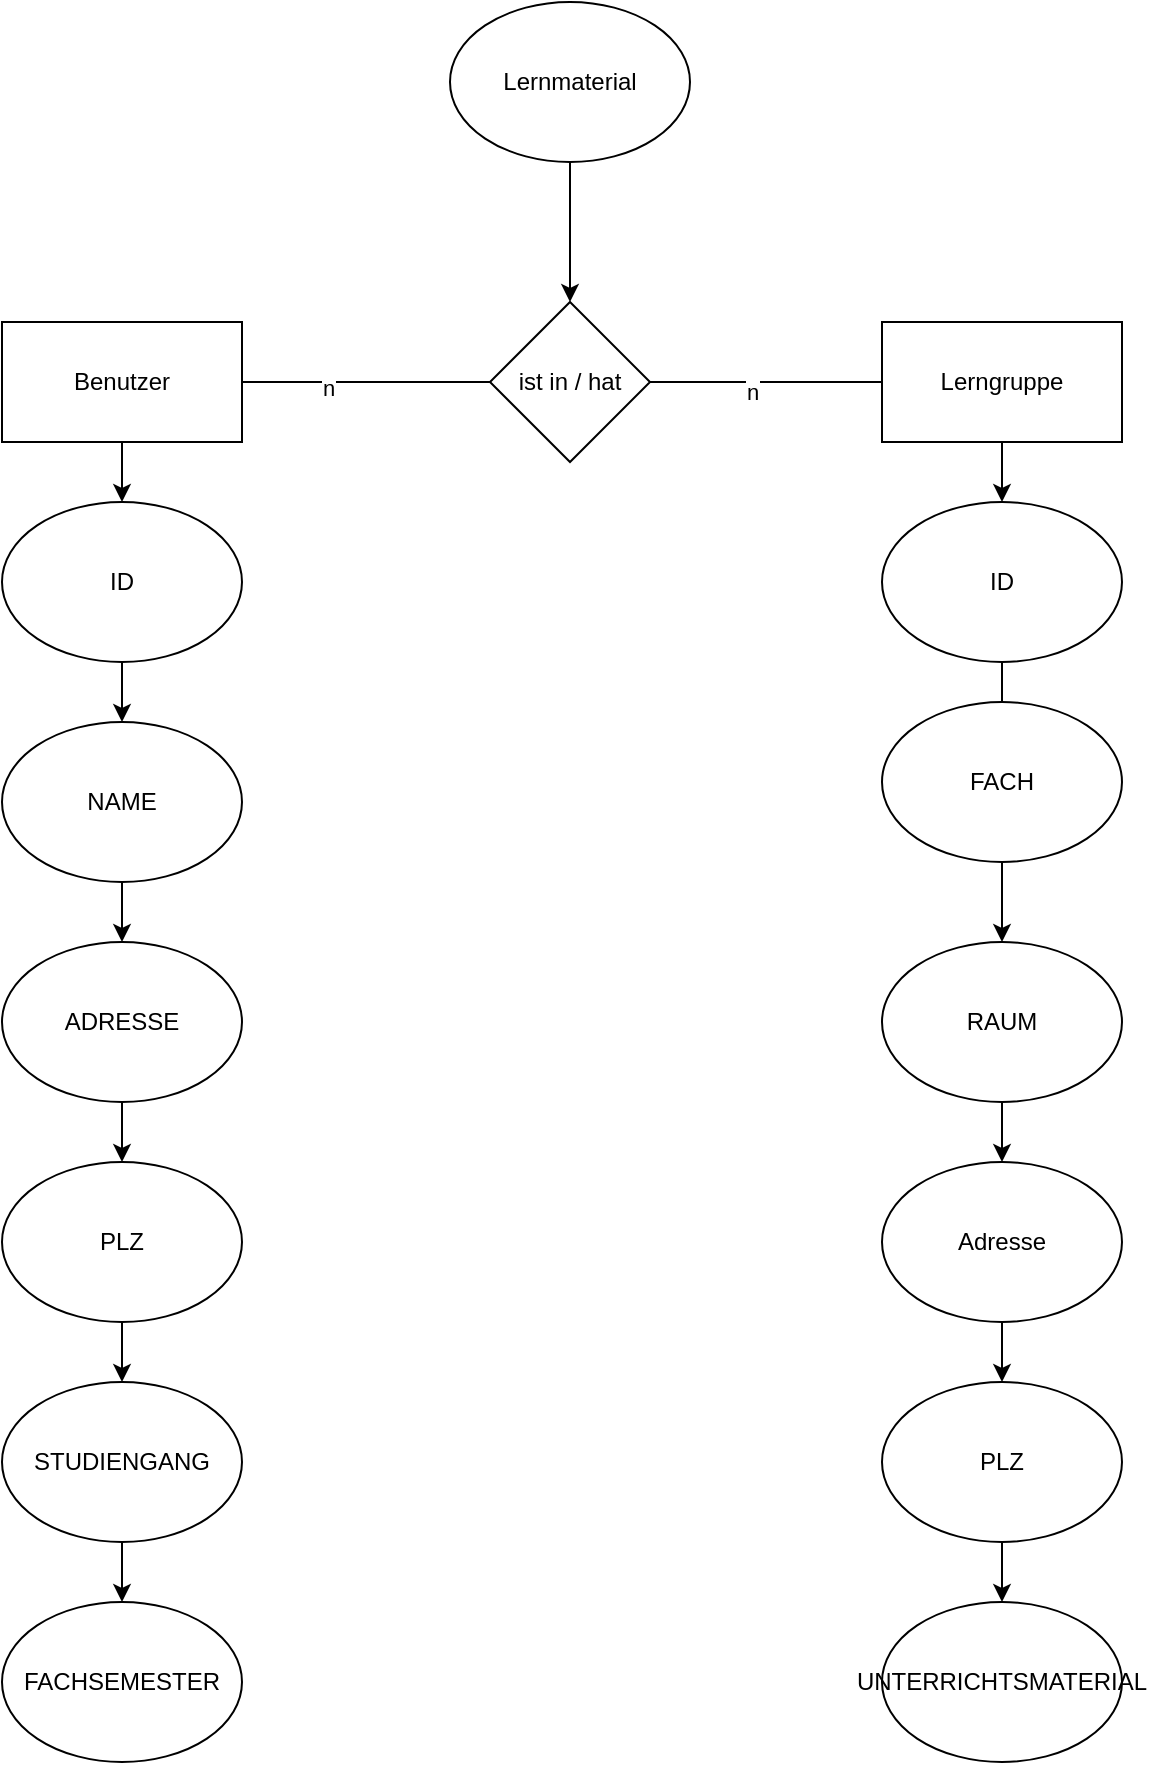 <mxfile version="22.0.3" type="device">
  <diagram name="Seite-1" id="2dqV7s6HPxnzDgANhxPd">
    <mxGraphModel dx="2065" dy="993" grid="1" gridSize="10" guides="1" tooltips="1" connect="1" arrows="1" fold="1" page="1" pageScale="1" pageWidth="827" pageHeight="1169" math="0" shadow="0">
      <root>
        <mxCell id="0" />
        <mxCell id="1" parent="0" />
        <mxCell id="rsYLAeuKaIDG85OIgABQ-15" style="edgeStyle=orthogonalEdgeStyle;rounded=0;orthogonalLoop=1;jettySize=auto;html=1;exitX=0.5;exitY=1;exitDx=0;exitDy=0;entryX=0.5;entryY=0;entryDx=0;entryDy=0;" edge="1" parent="1" source="rsYLAeuKaIDG85OIgABQ-2" target="rsYLAeuKaIDG85OIgABQ-14">
          <mxGeometry relative="1" as="geometry" />
        </mxCell>
        <mxCell id="rsYLAeuKaIDG85OIgABQ-2" value="Benutzer" style="rounded=0;whiteSpace=wrap;html=1;" vertex="1" parent="1">
          <mxGeometry x="130" y="270" width="120" height="60" as="geometry" />
        </mxCell>
        <mxCell id="rsYLAeuKaIDG85OIgABQ-3" value="ist in / hat" style="rhombus;whiteSpace=wrap;html=1;" vertex="1" parent="1">
          <mxGeometry x="374" y="260" width="80" height="80" as="geometry" />
        </mxCell>
        <mxCell id="rsYLAeuKaIDG85OIgABQ-26" style="edgeStyle=orthogonalEdgeStyle;rounded=0;orthogonalLoop=1;jettySize=auto;html=1;exitX=0.5;exitY=1;exitDx=0;exitDy=0;entryX=0.5;entryY=0;entryDx=0;entryDy=0;" edge="1" parent="1" source="rsYLAeuKaIDG85OIgABQ-4" target="rsYLAeuKaIDG85OIgABQ-25">
          <mxGeometry relative="1" as="geometry" />
        </mxCell>
        <mxCell id="rsYLAeuKaIDG85OIgABQ-4" value="Lerngruppe" style="rounded=0;whiteSpace=wrap;html=1;" vertex="1" parent="1">
          <mxGeometry x="570" y="270" width="120" height="60" as="geometry" />
        </mxCell>
        <mxCell id="rsYLAeuKaIDG85OIgABQ-10" value="" style="endArrow=none;html=1;rounded=0;exitX=1;exitY=0.5;exitDx=0;exitDy=0;entryX=0;entryY=0.5;entryDx=0;entryDy=0;" edge="1" parent="1" source="rsYLAeuKaIDG85OIgABQ-2" target="rsYLAeuKaIDG85OIgABQ-3">
          <mxGeometry width="50" height="50" relative="1" as="geometry">
            <mxPoint x="350" y="560" as="sourcePoint" />
            <mxPoint x="400" y="510" as="targetPoint" />
          </mxGeometry>
        </mxCell>
        <mxCell id="rsYLAeuKaIDG85OIgABQ-12" value="n" style="edgeLabel;html=1;align=center;verticalAlign=middle;resizable=0;points=[];" vertex="1" connectable="0" parent="rsYLAeuKaIDG85OIgABQ-10">
          <mxGeometry x="-0.306" y="-3" relative="1" as="geometry">
            <mxPoint as="offset" />
          </mxGeometry>
        </mxCell>
        <mxCell id="rsYLAeuKaIDG85OIgABQ-11" value="" style="endArrow=none;html=1;rounded=0;exitX=1;exitY=0.5;exitDx=0;exitDy=0;entryX=0;entryY=0.5;entryDx=0;entryDy=0;" edge="1" parent="1" source="rsYLAeuKaIDG85OIgABQ-3" target="rsYLAeuKaIDG85OIgABQ-4">
          <mxGeometry width="50" height="50" relative="1" as="geometry">
            <mxPoint x="500" y="510" as="sourcePoint" />
            <mxPoint x="550" y="460" as="targetPoint" />
          </mxGeometry>
        </mxCell>
        <mxCell id="rsYLAeuKaIDG85OIgABQ-13" value="n" style="edgeLabel;html=1;align=center;verticalAlign=middle;resizable=0;points=[];" vertex="1" connectable="0" parent="rsYLAeuKaIDG85OIgABQ-11">
          <mxGeometry x="-0.121" y="-5" relative="1" as="geometry">
            <mxPoint as="offset" />
          </mxGeometry>
        </mxCell>
        <mxCell id="rsYLAeuKaIDG85OIgABQ-17" style="edgeStyle=orthogonalEdgeStyle;rounded=0;orthogonalLoop=1;jettySize=auto;html=1;exitX=0.5;exitY=1;exitDx=0;exitDy=0;entryX=0.5;entryY=0;entryDx=0;entryDy=0;" edge="1" parent="1" source="rsYLAeuKaIDG85OIgABQ-14" target="rsYLAeuKaIDG85OIgABQ-16">
          <mxGeometry relative="1" as="geometry" />
        </mxCell>
        <mxCell id="rsYLAeuKaIDG85OIgABQ-14" value="ID" style="ellipse;whiteSpace=wrap;html=1;" vertex="1" parent="1">
          <mxGeometry x="130" y="360" width="120" height="80" as="geometry" />
        </mxCell>
        <mxCell id="rsYLAeuKaIDG85OIgABQ-19" style="edgeStyle=orthogonalEdgeStyle;rounded=0;orthogonalLoop=1;jettySize=auto;html=1;exitX=0.5;exitY=1;exitDx=0;exitDy=0;entryX=0.5;entryY=0;entryDx=0;entryDy=0;" edge="1" parent="1" source="rsYLAeuKaIDG85OIgABQ-16" target="rsYLAeuKaIDG85OIgABQ-18">
          <mxGeometry relative="1" as="geometry" />
        </mxCell>
        <mxCell id="rsYLAeuKaIDG85OIgABQ-16" value="NAME" style="ellipse;whiteSpace=wrap;html=1;" vertex="1" parent="1">
          <mxGeometry x="130" y="470" width="120" height="80" as="geometry" />
        </mxCell>
        <mxCell id="rsYLAeuKaIDG85OIgABQ-21" style="edgeStyle=orthogonalEdgeStyle;rounded=0;orthogonalLoop=1;jettySize=auto;html=1;exitX=0.5;exitY=1;exitDx=0;exitDy=0;entryX=0.5;entryY=0;entryDx=0;entryDy=0;" edge="1" parent="1" source="rsYLAeuKaIDG85OIgABQ-18" target="rsYLAeuKaIDG85OIgABQ-20">
          <mxGeometry relative="1" as="geometry" />
        </mxCell>
        <mxCell id="rsYLAeuKaIDG85OIgABQ-18" value="ADRESSE" style="ellipse;whiteSpace=wrap;html=1;" vertex="1" parent="1">
          <mxGeometry x="130" y="580" width="120" height="80" as="geometry" />
        </mxCell>
        <mxCell id="rsYLAeuKaIDG85OIgABQ-37" style="edgeStyle=orthogonalEdgeStyle;rounded=0;orthogonalLoop=1;jettySize=auto;html=1;exitX=0.5;exitY=1;exitDx=0;exitDy=0;entryX=0.5;entryY=0;entryDx=0;entryDy=0;" edge="1" parent="1" source="rsYLAeuKaIDG85OIgABQ-20" target="rsYLAeuKaIDG85OIgABQ-36">
          <mxGeometry relative="1" as="geometry" />
        </mxCell>
        <mxCell id="rsYLAeuKaIDG85OIgABQ-20" value="PLZ" style="ellipse;whiteSpace=wrap;html=1;" vertex="1" parent="1">
          <mxGeometry x="130" y="690" width="120" height="80" as="geometry" />
        </mxCell>
        <mxCell id="rsYLAeuKaIDG85OIgABQ-28" style="edgeStyle=orthogonalEdgeStyle;rounded=0;orthogonalLoop=1;jettySize=auto;html=1;exitX=0.5;exitY=1;exitDx=0;exitDy=0;entryX=0.5;entryY=0;entryDx=0;entryDy=0;" edge="1" parent="1" source="rsYLAeuKaIDG85OIgABQ-25" target="rsYLAeuKaIDG85OIgABQ-27">
          <mxGeometry relative="1" as="geometry" />
        </mxCell>
        <mxCell id="rsYLAeuKaIDG85OIgABQ-25" value="ID" style="ellipse;whiteSpace=wrap;html=1;" vertex="1" parent="1">
          <mxGeometry x="570" y="360" width="120" height="80" as="geometry" />
        </mxCell>
        <mxCell id="rsYLAeuKaIDG85OIgABQ-30" style="edgeStyle=orthogonalEdgeStyle;rounded=0;orthogonalLoop=1;jettySize=auto;html=1;exitX=0.5;exitY=1;exitDx=0;exitDy=0;" edge="1" parent="1" source="rsYLAeuKaIDG85OIgABQ-27" target="rsYLAeuKaIDG85OIgABQ-29">
          <mxGeometry relative="1" as="geometry" />
        </mxCell>
        <mxCell id="rsYLAeuKaIDG85OIgABQ-27" value="RAUM" style="ellipse;whiteSpace=wrap;html=1;" vertex="1" parent="1">
          <mxGeometry x="570" y="580" width="120" height="80" as="geometry" />
        </mxCell>
        <mxCell id="rsYLAeuKaIDG85OIgABQ-32" style="edgeStyle=orthogonalEdgeStyle;rounded=0;orthogonalLoop=1;jettySize=auto;html=1;exitX=0.5;exitY=1;exitDx=0;exitDy=0;entryX=0.5;entryY=0;entryDx=0;entryDy=0;" edge="1" parent="1" source="rsYLAeuKaIDG85OIgABQ-29" target="rsYLAeuKaIDG85OIgABQ-31">
          <mxGeometry relative="1" as="geometry" />
        </mxCell>
        <mxCell id="rsYLAeuKaIDG85OIgABQ-29" value="Adresse" style="ellipse;whiteSpace=wrap;html=1;" vertex="1" parent="1">
          <mxGeometry x="570" y="690" width="120" height="80" as="geometry" />
        </mxCell>
        <mxCell id="rsYLAeuKaIDG85OIgABQ-35" style="edgeStyle=orthogonalEdgeStyle;rounded=0;orthogonalLoop=1;jettySize=auto;html=1;exitX=0.5;exitY=1;exitDx=0;exitDy=0;entryX=0.5;entryY=0;entryDx=0;entryDy=0;" edge="1" parent="1" source="rsYLAeuKaIDG85OIgABQ-31" target="rsYLAeuKaIDG85OIgABQ-34">
          <mxGeometry relative="1" as="geometry" />
        </mxCell>
        <mxCell id="rsYLAeuKaIDG85OIgABQ-31" value="PLZ" style="ellipse;whiteSpace=wrap;html=1;" vertex="1" parent="1">
          <mxGeometry x="570" y="800" width="120" height="80" as="geometry" />
        </mxCell>
        <mxCell id="rsYLAeuKaIDG85OIgABQ-33" value="FACH" style="ellipse;whiteSpace=wrap;html=1;" vertex="1" parent="1">
          <mxGeometry x="570" y="460" width="120" height="80" as="geometry" />
        </mxCell>
        <mxCell id="rsYLAeuKaIDG85OIgABQ-34" value="UNTERRICHTSMATERIAL" style="ellipse;whiteSpace=wrap;html=1;" vertex="1" parent="1">
          <mxGeometry x="570" y="910" width="120" height="80" as="geometry" />
        </mxCell>
        <mxCell id="rsYLAeuKaIDG85OIgABQ-39" style="edgeStyle=orthogonalEdgeStyle;rounded=0;orthogonalLoop=1;jettySize=auto;html=1;exitX=0.5;exitY=1;exitDx=0;exitDy=0;entryX=0.5;entryY=0;entryDx=0;entryDy=0;" edge="1" parent="1" source="rsYLAeuKaIDG85OIgABQ-36" target="rsYLAeuKaIDG85OIgABQ-38">
          <mxGeometry relative="1" as="geometry" />
        </mxCell>
        <mxCell id="rsYLAeuKaIDG85OIgABQ-36" value="STUDIENGANG" style="ellipse;whiteSpace=wrap;html=1;" vertex="1" parent="1">
          <mxGeometry x="130" y="800" width="120" height="80" as="geometry" />
        </mxCell>
        <mxCell id="rsYLAeuKaIDG85OIgABQ-38" value="FACHSEMESTER" style="ellipse;whiteSpace=wrap;html=1;" vertex="1" parent="1">
          <mxGeometry x="130" y="910" width="120" height="80" as="geometry" />
        </mxCell>
        <mxCell id="rsYLAeuKaIDG85OIgABQ-42" style="edgeStyle=orthogonalEdgeStyle;rounded=0;orthogonalLoop=1;jettySize=auto;html=1;entryX=0.5;entryY=0;entryDx=0;entryDy=0;" edge="1" parent="1" source="rsYLAeuKaIDG85OIgABQ-41" target="rsYLAeuKaIDG85OIgABQ-3">
          <mxGeometry relative="1" as="geometry" />
        </mxCell>
        <mxCell id="rsYLAeuKaIDG85OIgABQ-41" value="Lernmaterial" style="ellipse;whiteSpace=wrap;html=1;" vertex="1" parent="1">
          <mxGeometry x="354" y="110" width="120" height="80" as="geometry" />
        </mxCell>
      </root>
    </mxGraphModel>
  </diagram>
</mxfile>
